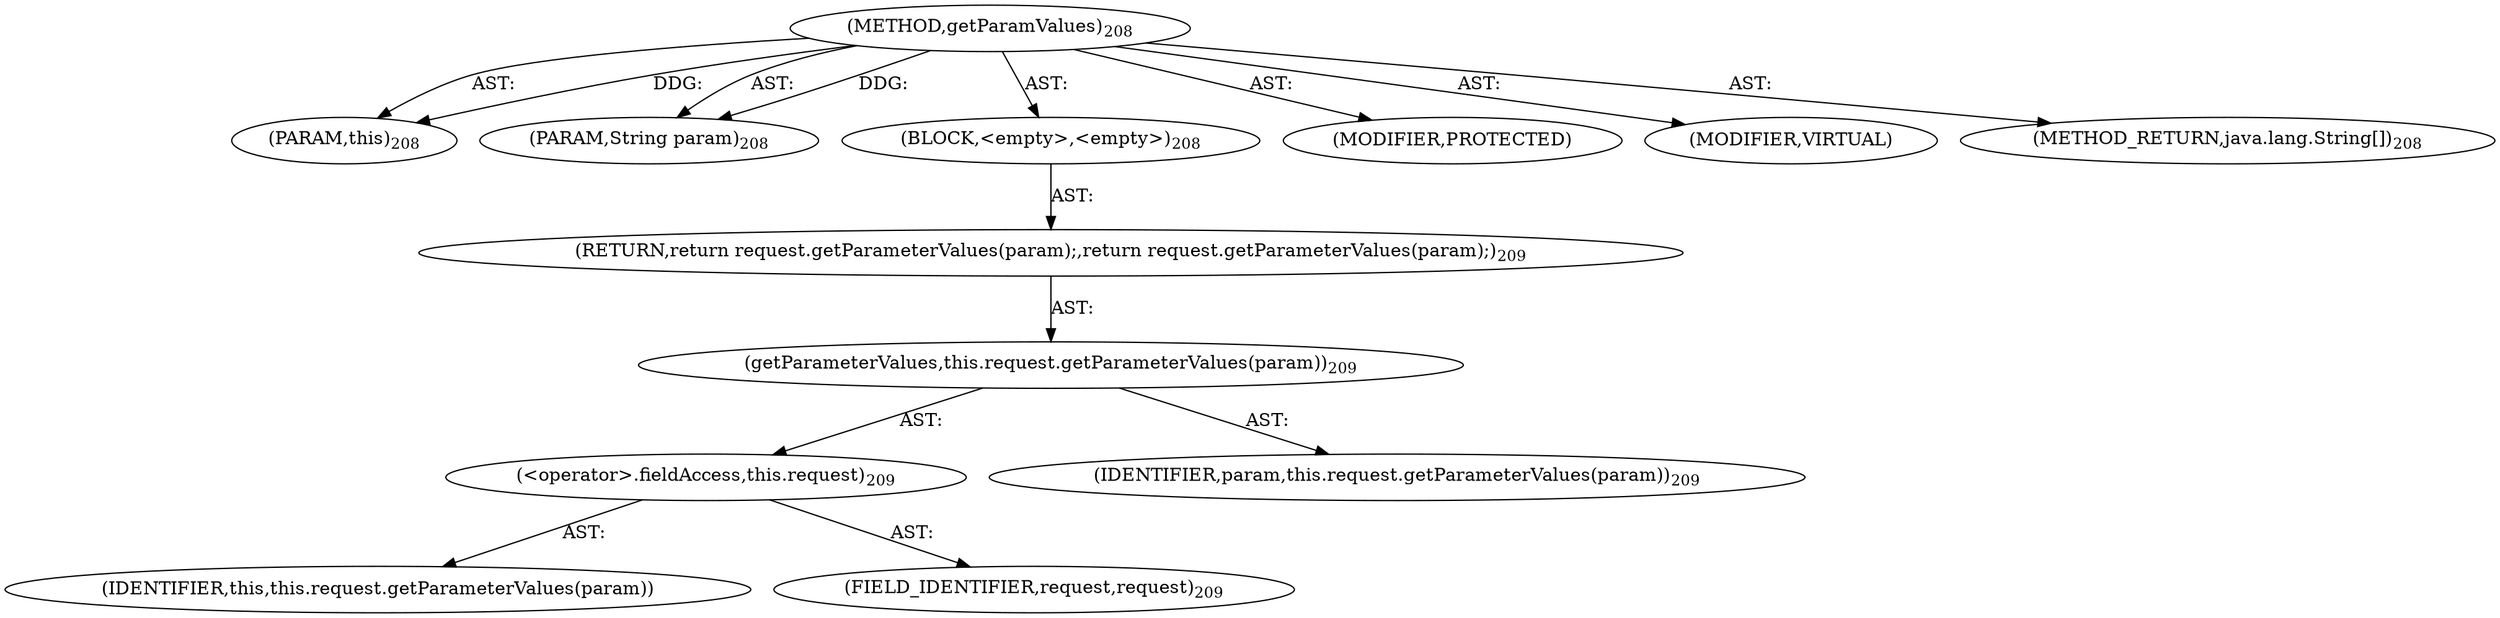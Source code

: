 digraph "getParamValues" {  
"111669149705" [label = <(METHOD,getParamValues)<SUB>208</SUB>> ]
"115964117010" [label = <(PARAM,this)<SUB>208</SUB>> ]
"115964117011" [label = <(PARAM,String param)<SUB>208</SUB>> ]
"25769803804" [label = <(BLOCK,&lt;empty&gt;,&lt;empty&gt;)<SUB>208</SUB>> ]
"146028888070" [label = <(RETURN,return request.getParameterValues(param);,return request.getParameterValues(param);)<SUB>209</SUB>> ]
"30064771153" [label = <(getParameterValues,this.request.getParameterValues(param))<SUB>209</SUB>> ]
"30064771154" [label = <(&lt;operator&gt;.fieldAccess,this.request)<SUB>209</SUB>> ]
"68719476804" [label = <(IDENTIFIER,this,this.request.getParameterValues(param))> ]
"55834574863" [label = <(FIELD_IDENTIFIER,request,request)<SUB>209</SUB>> ]
"68719476805" [label = <(IDENTIFIER,param,this.request.getParameterValues(param))<SUB>209</SUB>> ]
"133143986210" [label = <(MODIFIER,PROTECTED)> ]
"133143986211" [label = <(MODIFIER,VIRTUAL)> ]
"128849018889" [label = <(METHOD_RETURN,java.lang.String[])<SUB>208</SUB>> ]
  "111669149705" -> "115964117010"  [ label = "AST: "] 
  "111669149705" -> "115964117011"  [ label = "AST: "] 
  "111669149705" -> "25769803804"  [ label = "AST: "] 
  "111669149705" -> "133143986210"  [ label = "AST: "] 
  "111669149705" -> "133143986211"  [ label = "AST: "] 
  "111669149705" -> "128849018889"  [ label = "AST: "] 
  "25769803804" -> "146028888070"  [ label = "AST: "] 
  "146028888070" -> "30064771153"  [ label = "AST: "] 
  "30064771153" -> "30064771154"  [ label = "AST: "] 
  "30064771153" -> "68719476805"  [ label = "AST: "] 
  "30064771154" -> "68719476804"  [ label = "AST: "] 
  "30064771154" -> "55834574863"  [ label = "AST: "] 
  "111669149705" -> "115964117010"  [ label = "DDG: "] 
  "111669149705" -> "115964117011"  [ label = "DDG: "] 
}
